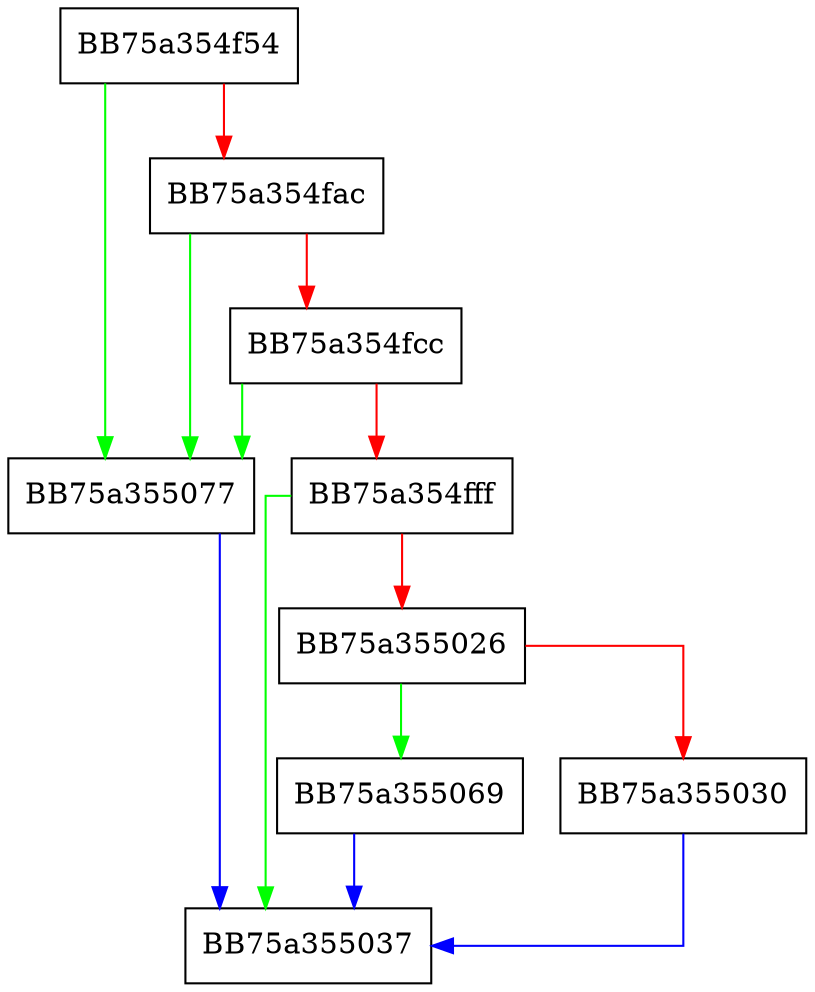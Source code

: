 digraph _validate_feature_and_save {
  node [shape="box"];
  graph [splines=ortho];
  BB75a354f54 -> BB75a355077 [color="green"];
  BB75a354f54 -> BB75a354fac [color="red"];
  BB75a354fac -> BB75a355077 [color="green"];
  BB75a354fac -> BB75a354fcc [color="red"];
  BB75a354fcc -> BB75a355077 [color="green"];
  BB75a354fcc -> BB75a354fff [color="red"];
  BB75a354fff -> BB75a355037 [color="green"];
  BB75a354fff -> BB75a355026 [color="red"];
  BB75a355026 -> BB75a355069 [color="green"];
  BB75a355026 -> BB75a355030 [color="red"];
  BB75a355030 -> BB75a355037 [color="blue"];
  BB75a355069 -> BB75a355037 [color="blue"];
  BB75a355077 -> BB75a355037 [color="blue"];
}